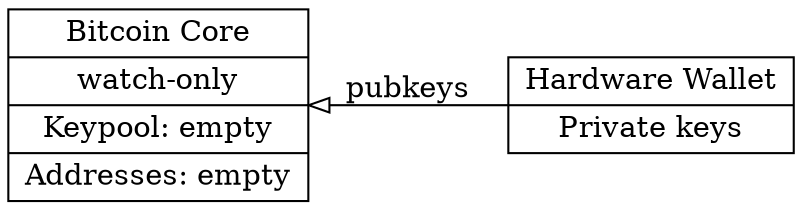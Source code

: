 digraph {
  rankdir="RL"

  Core [ 
    shape="record"
    label="Bitcoin Core|watch-only|Keypool: empty|Addresses: empty"
  ]

  HWW [ 
    shape="record"
    label="Hardware Wallet|Private keys"
  ]

  HWW -> Core [ arrowhead="empty" label="pubkeys" ]
}

